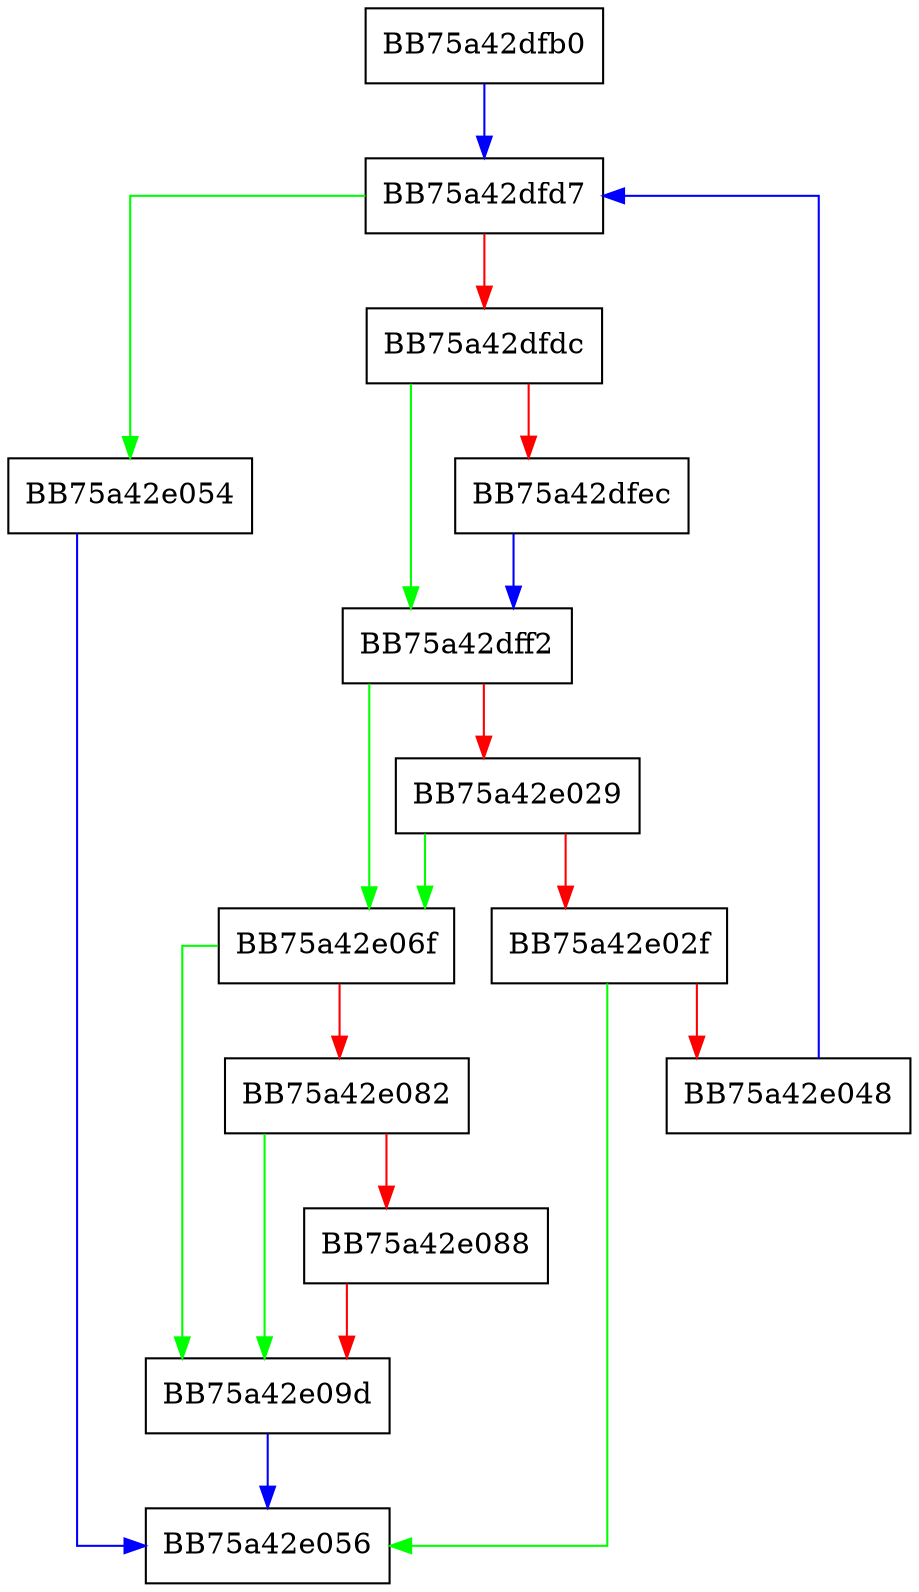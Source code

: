 digraph HashPortion {
  node [shape="box"];
  graph [splines=ortho];
  BB75a42dfb0 -> BB75a42dfd7 [color="blue"];
  BB75a42dfd7 -> BB75a42e054 [color="green"];
  BB75a42dfd7 -> BB75a42dfdc [color="red"];
  BB75a42dfdc -> BB75a42dff2 [color="green"];
  BB75a42dfdc -> BB75a42dfec [color="red"];
  BB75a42dfec -> BB75a42dff2 [color="blue"];
  BB75a42dff2 -> BB75a42e06f [color="green"];
  BB75a42dff2 -> BB75a42e029 [color="red"];
  BB75a42e029 -> BB75a42e06f [color="green"];
  BB75a42e029 -> BB75a42e02f [color="red"];
  BB75a42e02f -> BB75a42e056 [color="green"];
  BB75a42e02f -> BB75a42e048 [color="red"];
  BB75a42e048 -> BB75a42dfd7 [color="blue"];
  BB75a42e054 -> BB75a42e056 [color="blue"];
  BB75a42e06f -> BB75a42e09d [color="green"];
  BB75a42e06f -> BB75a42e082 [color="red"];
  BB75a42e082 -> BB75a42e09d [color="green"];
  BB75a42e082 -> BB75a42e088 [color="red"];
  BB75a42e088 -> BB75a42e09d [color="red"];
  BB75a42e09d -> BB75a42e056 [color="blue"];
}